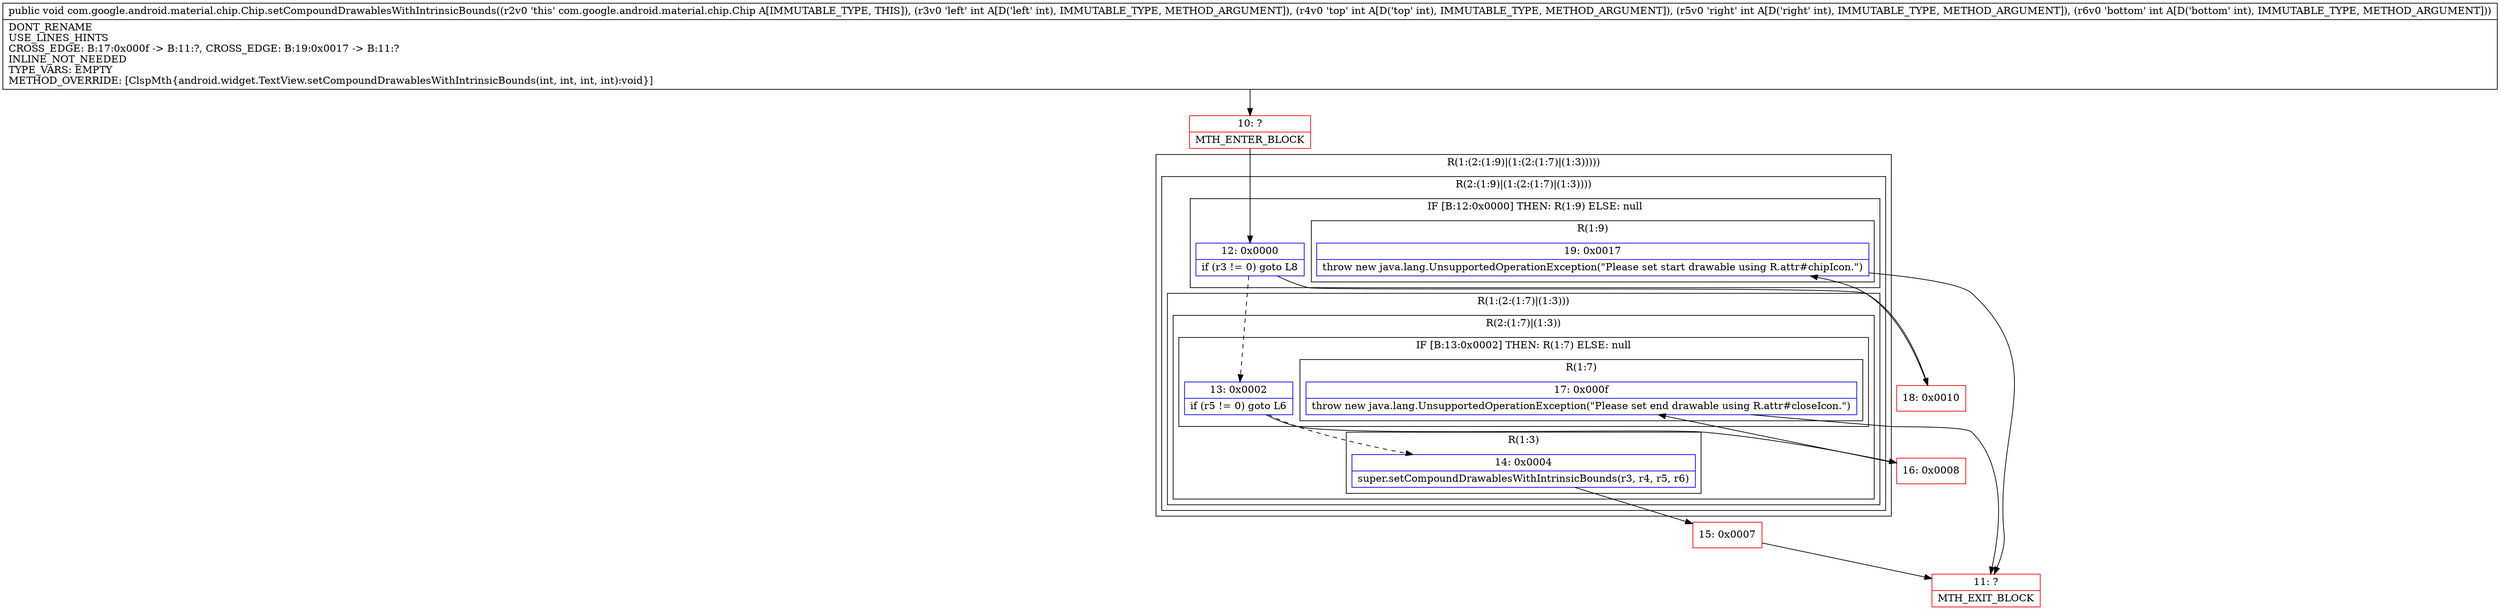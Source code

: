 digraph "CFG forcom.google.android.material.chip.Chip.setCompoundDrawablesWithIntrinsicBounds(IIII)V" {
subgraph cluster_Region_181959301 {
label = "R(1:(2:(1:9)|(1:(2:(1:7)|(1:3)))))";
node [shape=record,color=blue];
subgraph cluster_Region_412546142 {
label = "R(2:(1:9)|(1:(2:(1:7)|(1:3))))";
node [shape=record,color=blue];
subgraph cluster_IfRegion_1151992964 {
label = "IF [B:12:0x0000] THEN: R(1:9) ELSE: null";
node [shape=record,color=blue];
Node_12 [shape=record,label="{12\:\ 0x0000|if (r3 != 0) goto L8\l}"];
subgraph cluster_Region_999046516 {
label = "R(1:9)";
node [shape=record,color=blue];
Node_19 [shape=record,label="{19\:\ 0x0017|throw new java.lang.UnsupportedOperationException(\"Please set start drawable using R.attr#chipIcon.\")\l}"];
}
}
subgraph cluster_Region_1917412562 {
label = "R(1:(2:(1:7)|(1:3)))";
node [shape=record,color=blue];
subgraph cluster_Region_1574062785 {
label = "R(2:(1:7)|(1:3))";
node [shape=record,color=blue];
subgraph cluster_IfRegion_1237904347 {
label = "IF [B:13:0x0002] THEN: R(1:7) ELSE: null";
node [shape=record,color=blue];
Node_13 [shape=record,label="{13\:\ 0x0002|if (r5 != 0) goto L6\l}"];
subgraph cluster_Region_334825483 {
label = "R(1:7)";
node [shape=record,color=blue];
Node_17 [shape=record,label="{17\:\ 0x000f|throw new java.lang.UnsupportedOperationException(\"Please set end drawable using R.attr#closeIcon.\")\l}"];
}
}
subgraph cluster_Region_706969939 {
label = "R(1:3)";
node [shape=record,color=blue];
Node_14 [shape=record,label="{14\:\ 0x0004|super.setCompoundDrawablesWithIntrinsicBounds(r3, r4, r5, r6)\l}"];
}
}
}
}
}
Node_10 [shape=record,color=red,label="{10\:\ ?|MTH_ENTER_BLOCK\l}"];
Node_15 [shape=record,color=red,label="{15\:\ 0x0007}"];
Node_11 [shape=record,color=red,label="{11\:\ ?|MTH_EXIT_BLOCK\l}"];
Node_16 [shape=record,color=red,label="{16\:\ 0x0008}"];
Node_18 [shape=record,color=red,label="{18\:\ 0x0010}"];
MethodNode[shape=record,label="{public void com.google.android.material.chip.Chip.setCompoundDrawablesWithIntrinsicBounds((r2v0 'this' com.google.android.material.chip.Chip A[IMMUTABLE_TYPE, THIS]), (r3v0 'left' int A[D('left' int), IMMUTABLE_TYPE, METHOD_ARGUMENT]), (r4v0 'top' int A[D('top' int), IMMUTABLE_TYPE, METHOD_ARGUMENT]), (r5v0 'right' int A[D('right' int), IMMUTABLE_TYPE, METHOD_ARGUMENT]), (r6v0 'bottom' int A[D('bottom' int), IMMUTABLE_TYPE, METHOD_ARGUMENT]))  | DONT_RENAME\lUSE_LINES_HINTS\lCROSS_EDGE: B:17:0x000f \-\> B:11:?, CROSS_EDGE: B:19:0x0017 \-\> B:11:?\lINLINE_NOT_NEEDED\lTYPE_VARS: EMPTY\lMETHOD_OVERRIDE: [ClspMth\{android.widget.TextView.setCompoundDrawablesWithIntrinsicBounds(int, int, int, int):void\}]\l}"];
MethodNode -> Node_10;Node_12 -> Node_13[style=dashed];
Node_12 -> Node_18;
Node_19 -> Node_11;
Node_13 -> Node_14[style=dashed];
Node_13 -> Node_16;
Node_17 -> Node_11;
Node_14 -> Node_15;
Node_10 -> Node_12;
Node_15 -> Node_11;
Node_16 -> Node_17;
Node_18 -> Node_19;
}

